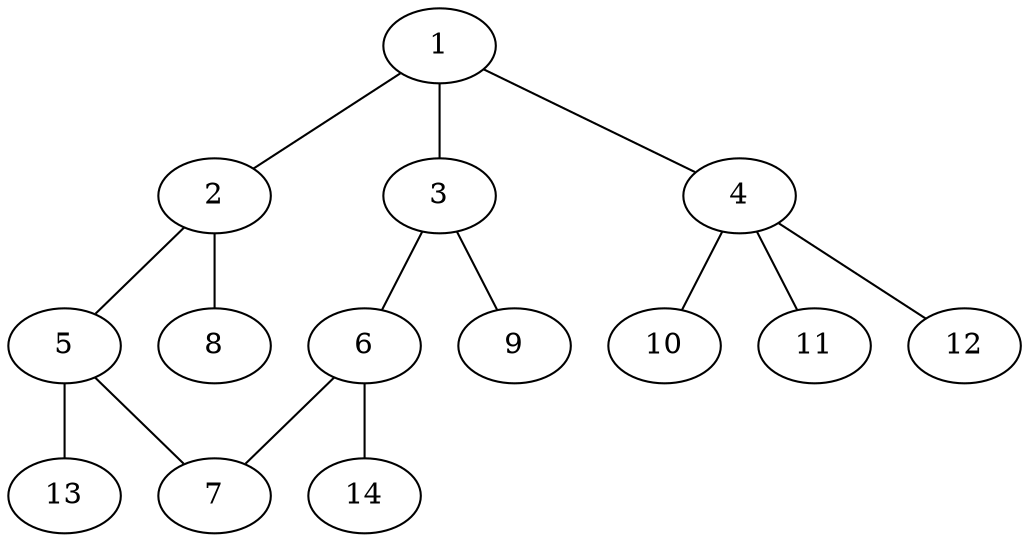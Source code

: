 graph molecule_128 {
	1	 [chem=C];
	2	 [chem=C];
	1 -- 2	 [valence=1];
	3	 [chem=C];
	1 -- 3	 [valence=2];
	4	 [chem=C];
	1 -- 4	 [valence=1];
	5	 [chem=C];
	2 -- 5	 [valence=2];
	8	 [chem=H];
	2 -- 8	 [valence=1];
	6	 [chem=C];
	3 -- 6	 [valence=1];
	9	 [chem=H];
	3 -- 9	 [valence=1];
	10	 [chem=H];
	4 -- 10	 [valence=1];
	11	 [chem=H];
	4 -- 11	 [valence=1];
	12	 [chem=H];
	4 -- 12	 [valence=1];
	7	 [chem=N];
	5 -- 7	 [valence=1];
	13	 [chem=H];
	5 -- 13	 [valence=1];
	6 -- 7	 [valence=2];
	14	 [chem=H];
	6 -- 14	 [valence=1];
}
